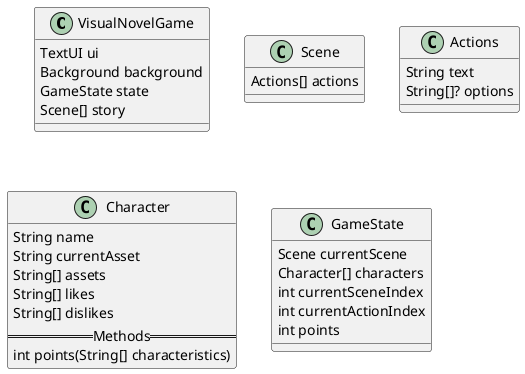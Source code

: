 @startuml

class VisualNovelGame {
  TextUI ui
  Background background
  GameState state
  Scene[] story
}

class Scene {
  Actions[] actions
}

class Actions {
  String text
  String[]? options
}

class Character {
  String name
  String currentAsset
  String[] assets
  String[] likes
  String[] dislikes
  == Methods ==
  int points(String[] characteristics)
}

class GameState {
  Scene currentScene
  Character[] characters
  int currentSceneIndex
  int currentActionIndex
  int points
}


@enduml
